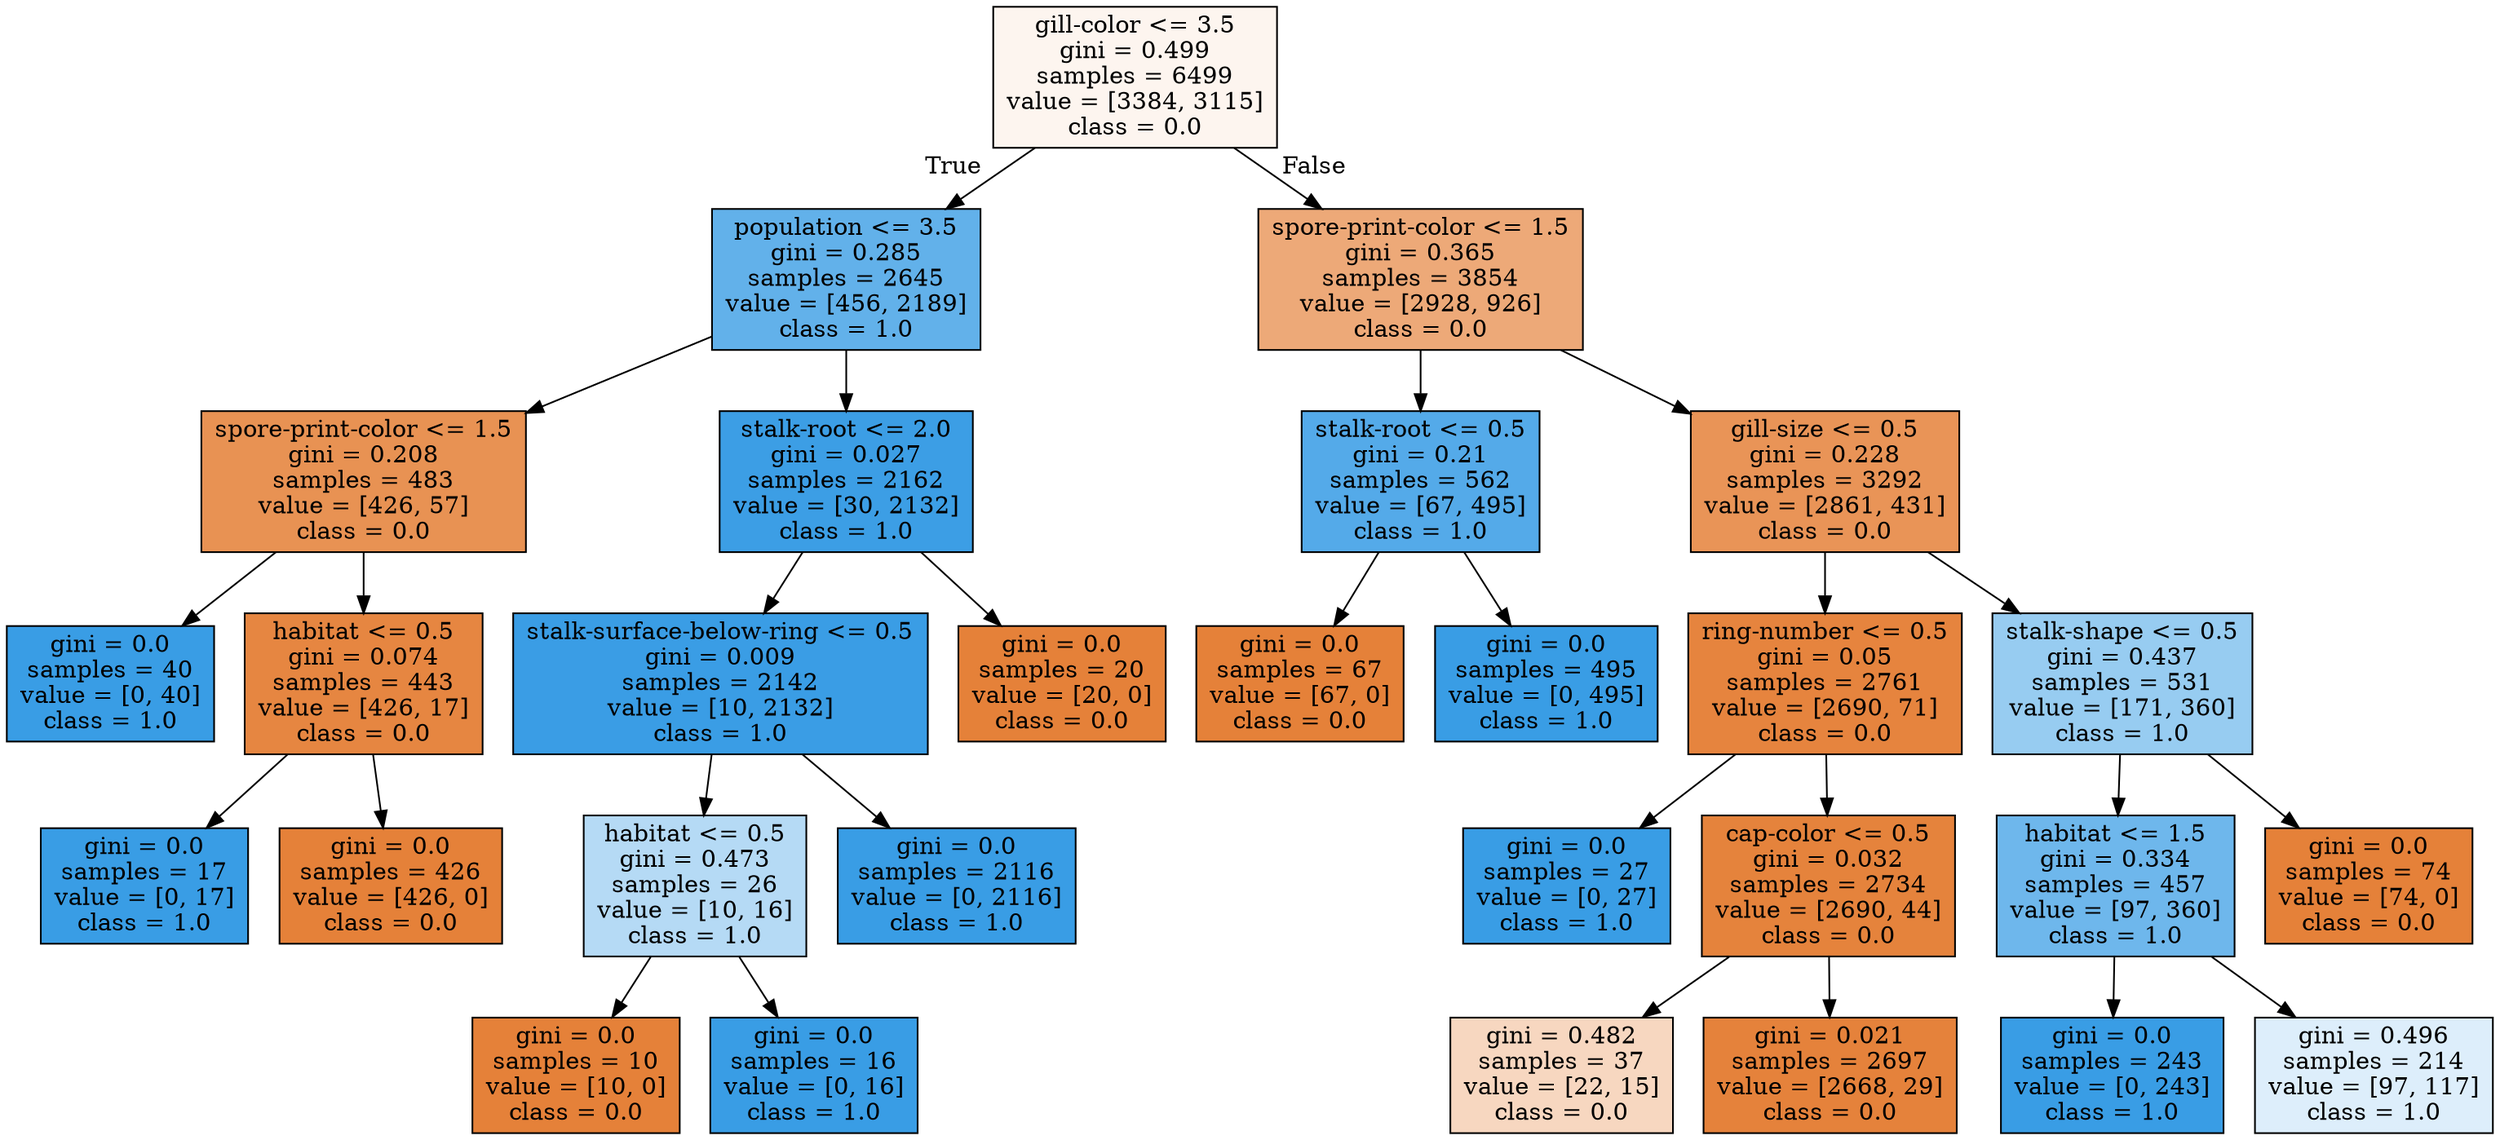 digraph Tree {
node [shape=box, style="filled", color="black"] ;
0 [label="gill-color <= 3.5\ngini = 0.499\nsamples = 6499\nvalue = [3384, 3115]\nclass = 0.0", fillcolor="#fdf5ef"] ;
1 [label="population <= 3.5\ngini = 0.285\nsamples = 2645\nvalue = [456, 2189]\nclass = 1.0", fillcolor="#62b1ea"] ;
0 -> 1 [labeldistance=2.5, labelangle=45, headlabel="True"] ;
2 [label="spore-print-color <= 1.5\ngini = 0.208\nsamples = 483\nvalue = [426, 57]\nclass = 0.0", fillcolor="#e89253"] ;
1 -> 2 ;
3 [label="gini = 0.0\nsamples = 40\nvalue = [0, 40]\nclass = 1.0", fillcolor="#399de5"] ;
2 -> 3 ;
4 [label="habitat <= 0.5\ngini = 0.074\nsamples = 443\nvalue = [426, 17]\nclass = 0.0", fillcolor="#e68641"] ;
2 -> 4 ;
5 [label="gini = 0.0\nsamples = 17\nvalue = [0, 17]\nclass = 1.0", fillcolor="#399de5"] ;
4 -> 5 ;
6 [label="gini = 0.0\nsamples = 426\nvalue = [426, 0]\nclass = 0.0", fillcolor="#e58139"] ;
4 -> 6 ;
7 [label="stalk-root <= 2.0\ngini = 0.027\nsamples = 2162\nvalue = [30, 2132]\nclass = 1.0", fillcolor="#3c9ee5"] ;
1 -> 7 ;
8 [label="stalk-surface-below-ring <= 0.5\ngini = 0.009\nsamples = 2142\nvalue = [10, 2132]\nclass = 1.0", fillcolor="#3a9de5"] ;
7 -> 8 ;
9 [label="habitat <= 0.5\ngini = 0.473\nsamples = 26\nvalue = [10, 16]\nclass = 1.0", fillcolor="#b5daf5"] ;
8 -> 9 ;
10 [label="gini = 0.0\nsamples = 10\nvalue = [10, 0]\nclass = 0.0", fillcolor="#e58139"] ;
9 -> 10 ;
11 [label="gini = 0.0\nsamples = 16\nvalue = [0, 16]\nclass = 1.0", fillcolor="#399de5"] ;
9 -> 11 ;
12 [label="gini = 0.0\nsamples = 2116\nvalue = [0, 2116]\nclass = 1.0", fillcolor="#399de5"] ;
8 -> 12 ;
13 [label="gini = 0.0\nsamples = 20\nvalue = [20, 0]\nclass = 0.0", fillcolor="#e58139"] ;
7 -> 13 ;
14 [label="spore-print-color <= 1.5\ngini = 0.365\nsamples = 3854\nvalue = [2928, 926]\nclass = 0.0", fillcolor="#eda978"] ;
0 -> 14 [labeldistance=2.5, labelangle=-45, headlabel="False"] ;
15 [label="stalk-root <= 0.5\ngini = 0.21\nsamples = 562\nvalue = [67, 495]\nclass = 1.0", fillcolor="#54aae9"] ;
14 -> 15 ;
16 [label="gini = 0.0\nsamples = 67\nvalue = [67, 0]\nclass = 0.0", fillcolor="#e58139"] ;
15 -> 16 ;
17 [label="gini = 0.0\nsamples = 495\nvalue = [0, 495]\nclass = 1.0", fillcolor="#399de5"] ;
15 -> 17 ;
18 [label="gill-size <= 0.5\ngini = 0.228\nsamples = 3292\nvalue = [2861, 431]\nclass = 0.0", fillcolor="#e99457"] ;
14 -> 18 ;
19 [label="ring-number <= 0.5\ngini = 0.05\nsamples = 2761\nvalue = [2690, 71]\nclass = 0.0", fillcolor="#e6843e"] ;
18 -> 19 ;
20 [label="gini = 0.0\nsamples = 27\nvalue = [0, 27]\nclass = 1.0", fillcolor="#399de5"] ;
19 -> 20 ;
21 [label="cap-color <= 0.5\ngini = 0.032\nsamples = 2734\nvalue = [2690, 44]\nclass = 0.0", fillcolor="#e5833c"] ;
19 -> 21 ;
22 [label="gini = 0.482\nsamples = 37\nvalue = [22, 15]\nclass = 0.0", fillcolor="#f7d7c0"] ;
21 -> 22 ;
23 [label="gini = 0.021\nsamples = 2697\nvalue = [2668, 29]\nclass = 0.0", fillcolor="#e5823b"] ;
21 -> 23 ;
24 [label="stalk-shape <= 0.5\ngini = 0.437\nsamples = 531\nvalue = [171, 360]\nclass = 1.0", fillcolor="#97ccf1"] ;
18 -> 24 ;
25 [label="habitat <= 1.5\ngini = 0.334\nsamples = 457\nvalue = [97, 360]\nclass = 1.0", fillcolor="#6eb7ec"] ;
24 -> 25 ;
26 [label="gini = 0.0\nsamples = 243\nvalue = [0, 243]\nclass = 1.0", fillcolor="#399de5"] ;
25 -> 26 ;
27 [label="gini = 0.496\nsamples = 214\nvalue = [97, 117]\nclass = 1.0", fillcolor="#ddeefb"] ;
25 -> 27 ;
28 [label="gini = 0.0\nsamples = 74\nvalue = [74, 0]\nclass = 0.0", fillcolor="#e58139"] ;
24 -> 28 ;
}